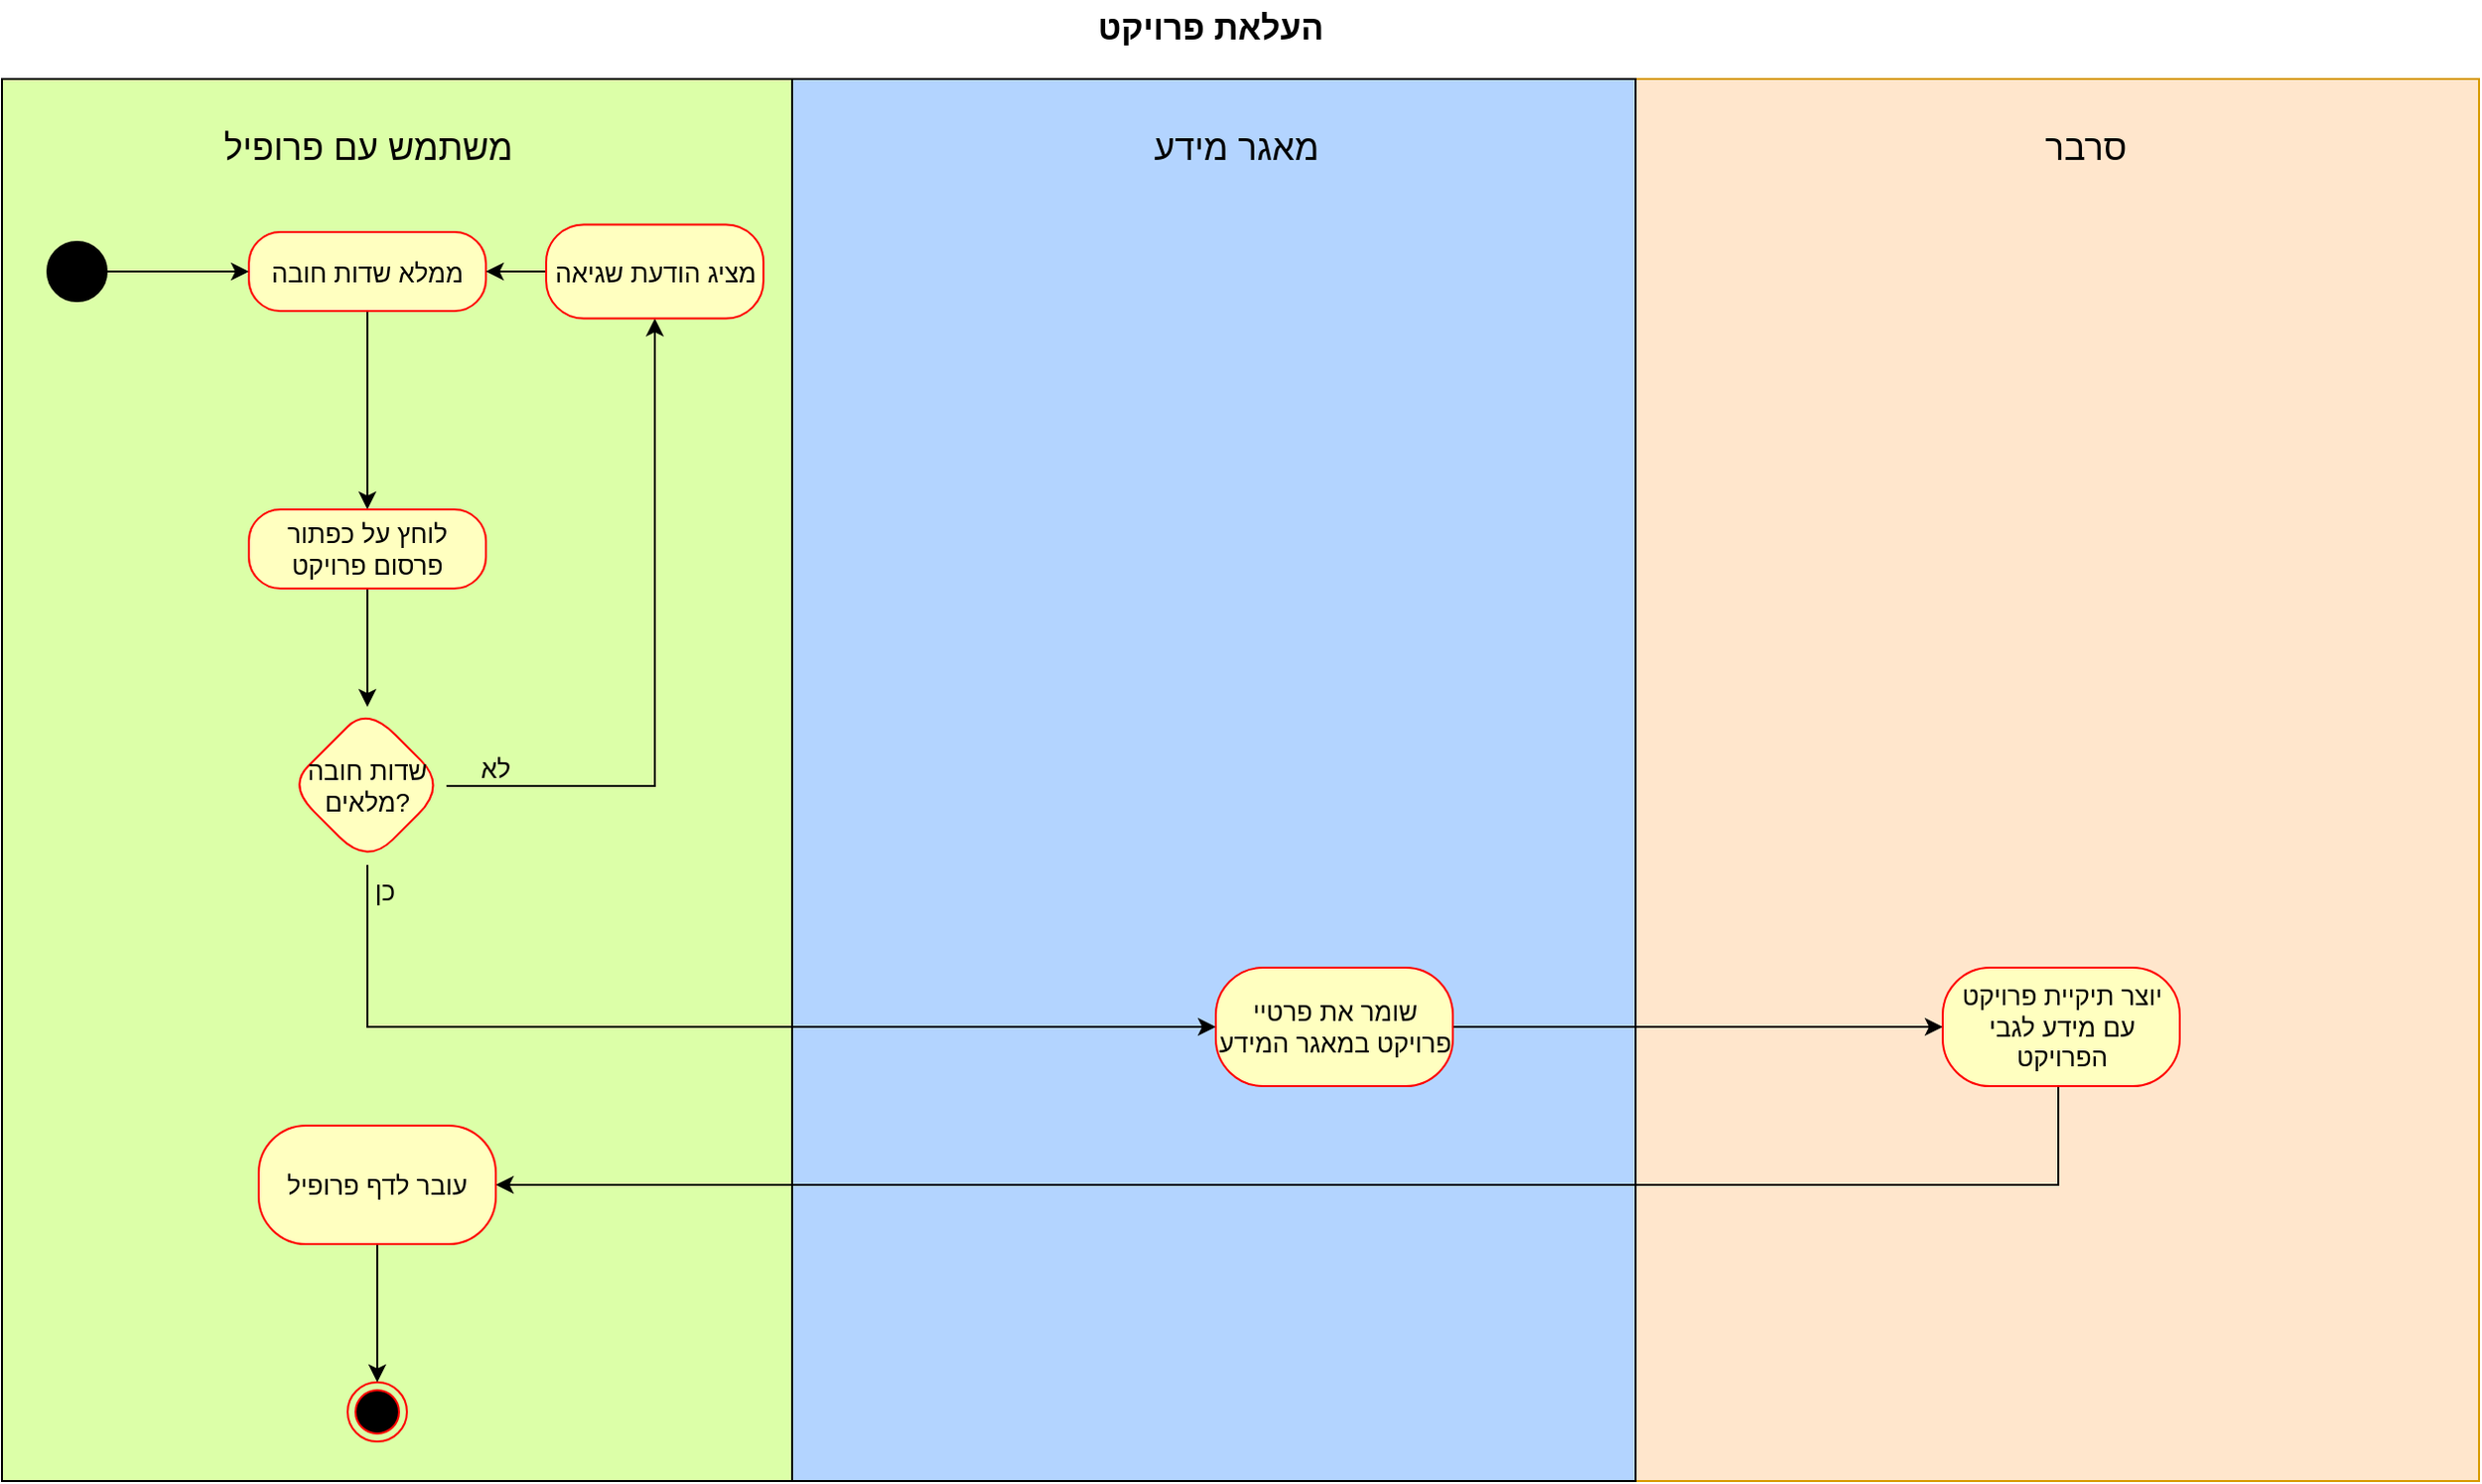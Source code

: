 <mxfile version="15.4.0" type="device"><diagram id="xljMiMecDTiSXK--EZTO" name="Page-1"><mxGraphModel dx="2290" dy="-6180" grid="1" gridSize="10" guides="1" tooltips="1" connect="1" arrows="1" fold="1" page="1" pageScale="1" pageWidth="827" pageHeight="1169" math="0" shadow="0"><root><mxCell id="0"/><mxCell id="1" parent="0"/><mxCell id="D32LBmRi-7TTpMvLWmdk-1" value="" style="rounded=0;whiteSpace=wrap;html=1;fillColor=#ffe6cc;strokeColor=#d79b00;" vertex="1" parent="1"><mxGeometry x="612" y="7150" width="427" height="710" as="geometry"/></mxCell><mxCell id="D32LBmRi-7TTpMvLWmdk-2" value="" style="rounded=0;whiteSpace=wrap;html=1;fillColor=#DCFFA8;" vertex="1" parent="1"><mxGeometry x="-215" y="7150" width="400" height="710" as="geometry"/></mxCell><mxCell id="D32LBmRi-7TTpMvLWmdk-3" value="" style="rounded=0;whiteSpace=wrap;html=1;fillColor=#B3D4FF;" vertex="1" parent="1"><mxGeometry x="185" y="7150" width="427" height="710" as="geometry"/></mxCell><mxCell id="D32LBmRi-7TTpMvLWmdk-4" value="&lt;span style=&quot;font-size: 18px&quot;&gt;משתמש עם פרופיל&lt;/span&gt;" style="text;html=1;strokeColor=none;fillColor=none;align=center;verticalAlign=middle;whiteSpace=wrap;rounded=0;" vertex="1" parent="1"><mxGeometry x="-122.5" y="7170" width="185" height="30" as="geometry"/></mxCell><mxCell id="D32LBmRi-7TTpMvLWmdk-5" value="&lt;font style=&quot;font-size: 18px&quot;&gt;מאגר מידע&lt;/font&gt;" style="text;html=1;strokeColor=none;fillColor=none;align=center;verticalAlign=middle;whiteSpace=wrap;rounded=0;" vertex="1" parent="1"><mxGeometry x="355" y="7170" width="110" height="30" as="geometry"/></mxCell><mxCell id="D32LBmRi-7TTpMvLWmdk-6" style="edgeStyle=orthogonalEdgeStyle;rounded=0;orthogonalLoop=1;jettySize=auto;html=1;entryX=0;entryY=0.5;entryDx=0;entryDy=0;" edge="1" parent="1" source="D32LBmRi-7TTpMvLWmdk-7" target="D32LBmRi-7TTpMvLWmdk-15"><mxGeometry relative="1" as="geometry"/></mxCell><mxCell id="D32LBmRi-7TTpMvLWmdk-7" value="" style="ellipse;whiteSpace=wrap;html=1;aspect=fixed;fontSize=18;fillColor=#000000;" vertex="1" parent="1"><mxGeometry x="-192" y="7232.5" width="30" height="30" as="geometry"/></mxCell><mxCell id="D32LBmRi-7TTpMvLWmdk-8" value="" style="edgeStyle=orthogonalEdgeStyle;rounded=0;orthogonalLoop=1;jettySize=auto;html=1;fontSize=11;entryX=0.5;entryY=0;entryDx=0;entryDy=0;exitX=0.5;exitY=1;exitDx=0;exitDy=0;" edge="1" parent="1" source="D32LBmRi-7TTpMvLWmdk-15" target="D32LBmRi-7TTpMvLWmdk-17"><mxGeometry relative="1" as="geometry"><mxPoint x="-30" y="7290" as="sourcePoint"/><mxPoint x="-30" y="7360" as="targetPoint"/></mxGeometry></mxCell><mxCell id="D32LBmRi-7TTpMvLWmdk-9" value="" style="ellipse;html=1;shape=endState;fillColor=#000000;strokeColor=#ff0000;fontSize=11;" vertex="1" parent="1"><mxGeometry x="-40" y="7810" width="30" height="30" as="geometry"/></mxCell><mxCell id="D32LBmRi-7TTpMvLWmdk-10" value="העלאת פרויקט" style="text;html=1;strokeColor=none;fillColor=none;align=center;verticalAlign=middle;whiteSpace=wrap;rounded=0;fontStyle=1;fontSize=17;" vertex="1" parent="1"><mxGeometry x="331.5" y="7110" width="130" height="30" as="geometry"/></mxCell><mxCell id="D32LBmRi-7TTpMvLWmdk-11" value="&lt;font style=&quot;font-size: 13px&quot;&gt;כן&lt;/font&gt;" style="text;html=1;strokeColor=none;fillColor=none;align=center;verticalAlign=middle;whiteSpace=wrap;rounded=0;" vertex="1" parent="1"><mxGeometry x="-56" y="7552" width="70" height="18" as="geometry"/></mxCell><mxCell id="D32LBmRi-7TTpMvLWmdk-12" style="edgeStyle=orthogonalEdgeStyle;rounded=0;orthogonalLoop=1;jettySize=auto;html=1;exitX=0.5;exitY=1;exitDx=0;exitDy=0;" edge="1" parent="1" source="D32LBmRi-7TTpMvLWmdk-11" target="D32LBmRi-7TTpMvLWmdk-11"><mxGeometry relative="1" as="geometry"/></mxCell><mxCell id="D32LBmRi-7TTpMvLWmdk-13" value="&lt;font style=&quot;font-size: 13px&quot;&gt;לא&lt;/font&gt;" style="text;html=1;strokeColor=none;fillColor=none;align=center;verticalAlign=middle;whiteSpace=wrap;rounded=0;" vertex="1" parent="1"><mxGeometry y="7490" width="70" height="18" as="geometry"/></mxCell><mxCell id="D32LBmRi-7TTpMvLWmdk-14" value="&lt;span style=&quot;font-size: 18px&quot;&gt;סרבר&lt;/span&gt;" style="text;html=1;strokeColor=none;fillColor=none;align=center;verticalAlign=middle;whiteSpace=wrap;rounded=0;" vertex="1" parent="1"><mxGeometry x="785" y="7170" width="110" height="30" as="geometry"/></mxCell><mxCell id="D32LBmRi-7TTpMvLWmdk-15" value="&lt;font style=&quot;font-size: 13px&quot;&gt;ממלא שדות חובה&lt;/font&gt;" style="rounded=1;whiteSpace=wrap;html=1;arcSize=40;fontColor=#000000;fillColor=#ffffc0;strokeColor=#ff0000;fontSize=13;" vertex="1" parent="1"><mxGeometry x="-90" y="7227.5" width="120" height="40" as="geometry"/></mxCell><mxCell id="D32LBmRi-7TTpMvLWmdk-16" value="" style="edgeStyle=orthogonalEdgeStyle;rounded=0;orthogonalLoop=1;jettySize=auto;html=1;" edge="1" parent="1" source="D32LBmRi-7TTpMvLWmdk-17" target="D32LBmRi-7TTpMvLWmdk-20"><mxGeometry relative="1" as="geometry"/></mxCell><mxCell id="D32LBmRi-7TTpMvLWmdk-17" value="&lt;font style=&quot;font-size: 13px&quot;&gt;לוחץ על כפתור פרסום פרויקט&lt;/font&gt;" style="rounded=1;whiteSpace=wrap;html=1;arcSize=40;fontColor=#000000;fillColor=#ffffc0;strokeColor=#ff0000;fontSize=13;" vertex="1" parent="1"><mxGeometry x="-90" y="7368" width="120" height="40" as="geometry"/></mxCell><mxCell id="D32LBmRi-7TTpMvLWmdk-18" value="" style="edgeStyle=orthogonalEdgeStyle;rounded=0;orthogonalLoop=1;jettySize=auto;html=1;entryX=0;entryY=0.5;entryDx=0;entryDy=0;" edge="1" parent="1" source="D32LBmRi-7TTpMvLWmdk-20" target="D32LBmRi-7TTpMvLWmdk-22"><mxGeometry relative="1" as="geometry"><Array as="points"><mxPoint x="-30" y="7630"/></Array></mxGeometry></mxCell><mxCell id="D32LBmRi-7TTpMvLWmdk-19" value="" style="edgeStyle=orthogonalEdgeStyle;rounded=0;orthogonalLoop=1;jettySize=auto;html=1;" edge="1" parent="1" source="D32LBmRi-7TTpMvLWmdk-20" target="D32LBmRi-7TTpMvLWmdk-28"><mxGeometry relative="1" as="geometry"/></mxCell><mxCell id="D32LBmRi-7TTpMvLWmdk-20" value="שדות חובה מלאים?" style="rhombus;whiteSpace=wrap;html=1;rounded=1;fontSize=13;fontColor=#000000;strokeColor=#ff0000;fillColor=#ffffc0;arcSize=40;" vertex="1" parent="1"><mxGeometry x="-70" y="7468" width="80" height="80" as="geometry"/></mxCell><mxCell id="D32LBmRi-7TTpMvLWmdk-21" style="edgeStyle=orthogonalEdgeStyle;rounded=0;orthogonalLoop=1;jettySize=auto;html=1;entryX=0;entryY=0.5;entryDx=0;entryDy=0;" edge="1" parent="1" source="D32LBmRi-7TTpMvLWmdk-22" target="D32LBmRi-7TTpMvLWmdk-24"><mxGeometry relative="1" as="geometry"/></mxCell><mxCell id="D32LBmRi-7TTpMvLWmdk-22" value="שומר את פרטיי פרויקט במאגר המידע" style="whiteSpace=wrap;html=1;rounded=1;fontSize=13;fontColor=#000000;strokeColor=#ff0000;fillColor=#ffffc0;arcSize=40;" vertex="1" parent="1"><mxGeometry x="399.5" y="7600" width="120" height="60" as="geometry"/></mxCell><mxCell id="D32LBmRi-7TTpMvLWmdk-23" value="" style="edgeStyle=orthogonalEdgeStyle;rounded=0;orthogonalLoop=1;jettySize=auto;html=1;entryX=1;entryY=0.5;entryDx=0;entryDy=0;" edge="1" parent="1" source="D32LBmRi-7TTpMvLWmdk-24" target="D32LBmRi-7TTpMvLWmdk-26"><mxGeometry relative="1" as="geometry"><Array as="points"><mxPoint x="826" y="7710"/></Array></mxGeometry></mxCell><mxCell id="D32LBmRi-7TTpMvLWmdk-24" value="יוצר תיקיית פרויקט עם מידע לגבי הפרויקט" style="whiteSpace=wrap;html=1;rounded=1;fontSize=13;fontColor=#000000;strokeColor=#ff0000;fillColor=#ffffc0;arcSize=40;" vertex="1" parent="1"><mxGeometry x="767.5" y="7600" width="120" height="60" as="geometry"/></mxCell><mxCell id="D32LBmRi-7TTpMvLWmdk-25" style="edgeStyle=orthogonalEdgeStyle;rounded=0;orthogonalLoop=1;jettySize=auto;html=1;entryX=0.5;entryY=0;entryDx=0;entryDy=0;" edge="1" parent="1" source="D32LBmRi-7TTpMvLWmdk-26" target="D32LBmRi-7TTpMvLWmdk-9"><mxGeometry relative="1" as="geometry"/></mxCell><mxCell id="D32LBmRi-7TTpMvLWmdk-26" value="עובר לדף פרופיל" style="whiteSpace=wrap;html=1;rounded=1;fontSize=13;fontColor=#000000;strokeColor=#ff0000;fillColor=#ffffc0;arcSize=40;" vertex="1" parent="1"><mxGeometry x="-85" y="7680" width="120" height="60" as="geometry"/></mxCell><mxCell id="D32LBmRi-7TTpMvLWmdk-27" style="edgeStyle=orthogonalEdgeStyle;rounded=0;orthogonalLoop=1;jettySize=auto;html=1;entryX=1;entryY=0.5;entryDx=0;entryDy=0;" edge="1" parent="1" source="D32LBmRi-7TTpMvLWmdk-28" target="D32LBmRi-7TTpMvLWmdk-15"><mxGeometry relative="1" as="geometry"/></mxCell><mxCell id="D32LBmRi-7TTpMvLWmdk-28" value="מציג הודעת שגיאה" style="whiteSpace=wrap;html=1;rounded=1;fontSize=13;fontColor=#000000;strokeColor=#ff0000;fillColor=#ffffc0;arcSize=40;" vertex="1" parent="1"><mxGeometry x="60.5" y="7223.75" width="110" height="47.5" as="geometry"/></mxCell></root></mxGraphModel></diagram></mxfile>
